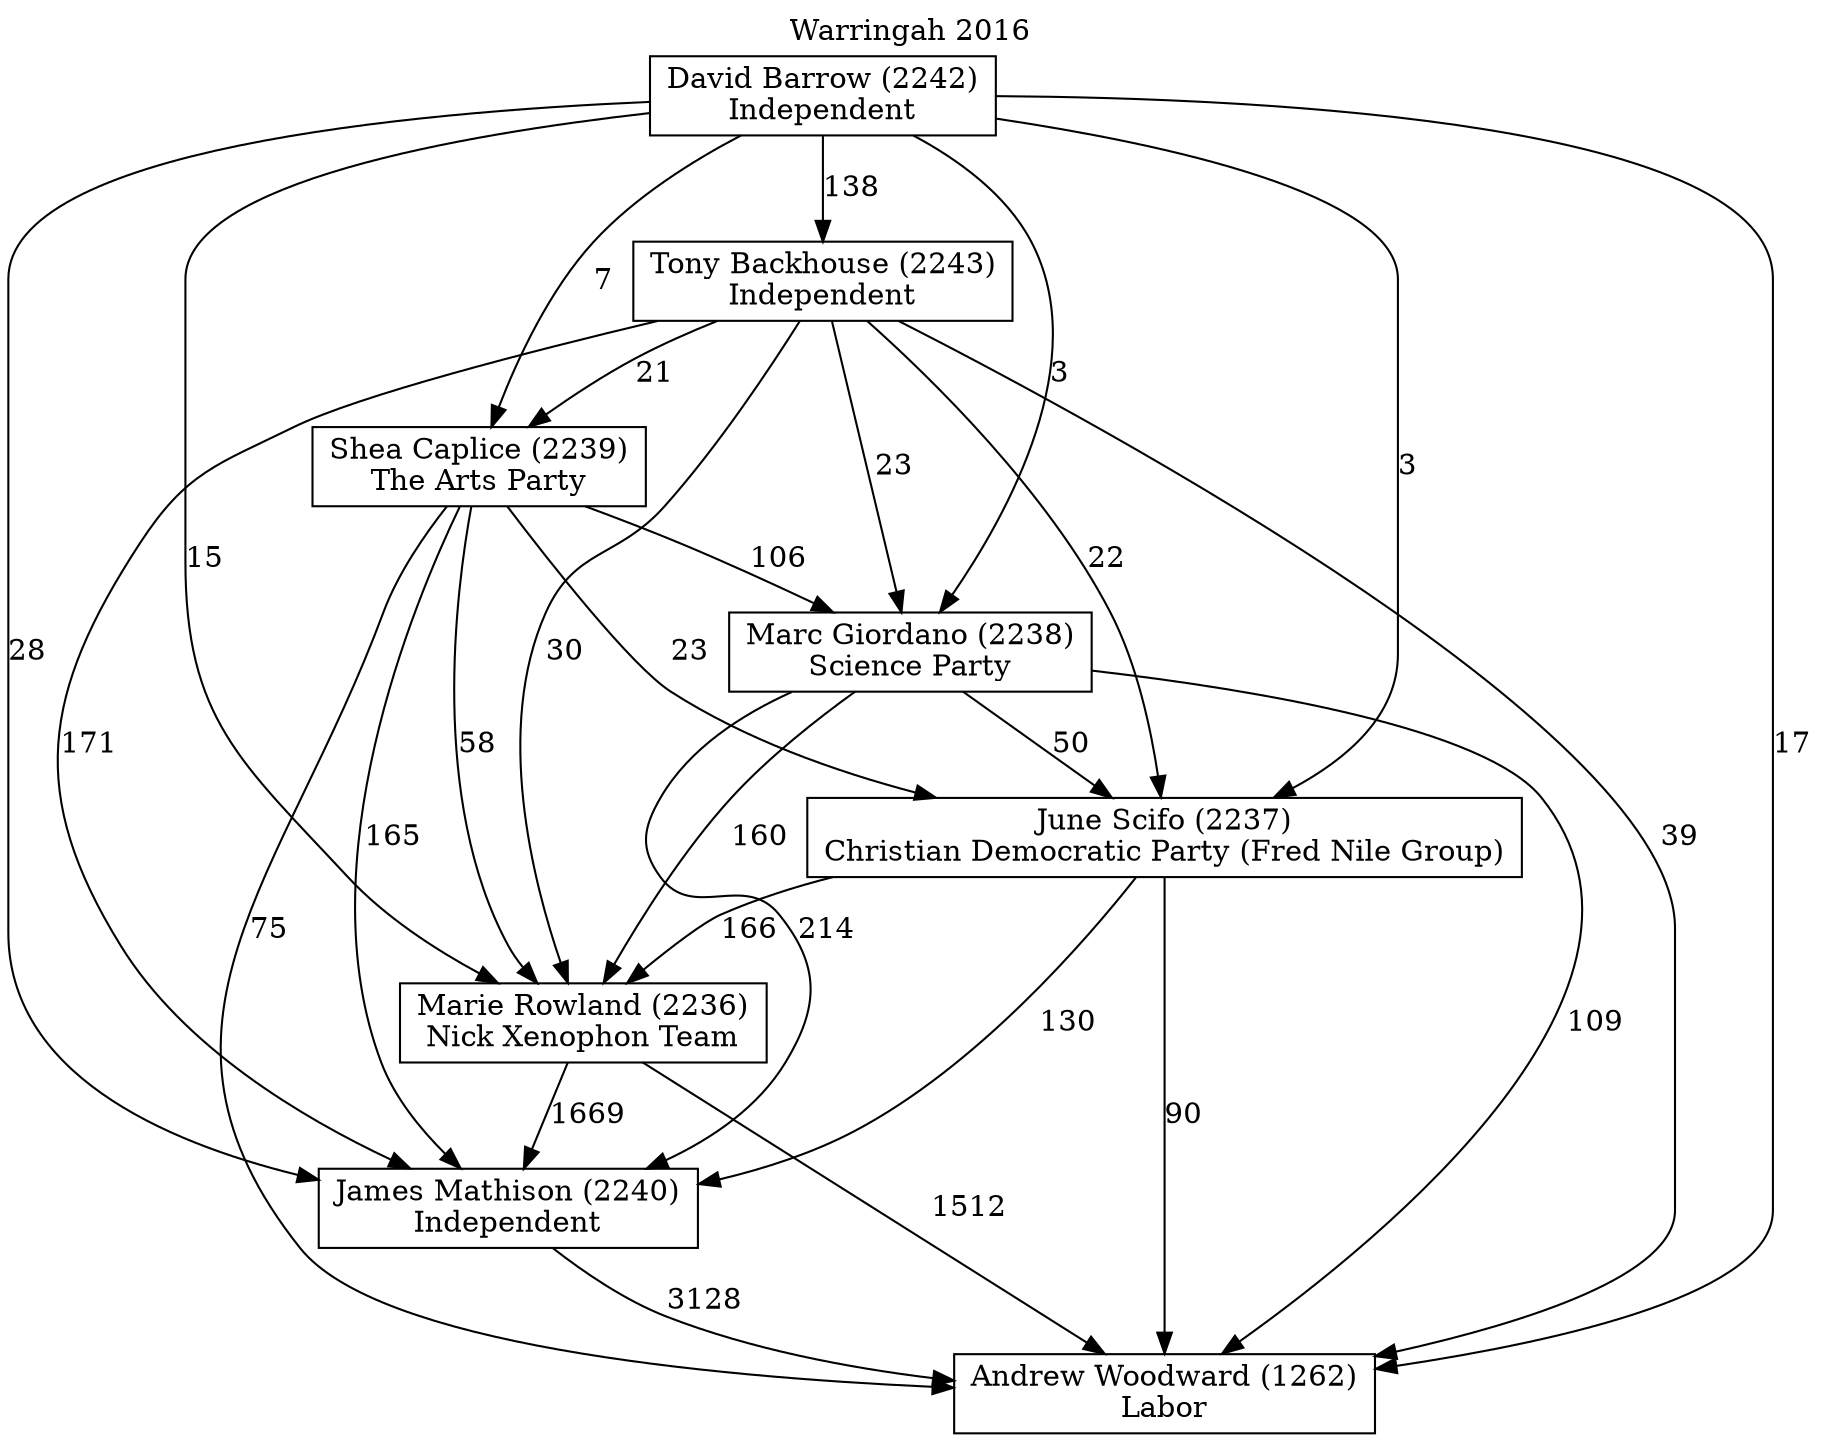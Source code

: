 // House preference flow
digraph "Andrew Woodward (1262)_Warringah_2016" {
	graph [label="Warringah 2016" labelloc=t mclimit=10]
	node [shape=box]
	"Tony Backhouse (2243)" [label="Tony Backhouse (2243)
Independent"]
	"Andrew Woodward (1262)" [label="Andrew Woodward (1262)
Labor"]
	"Marc Giordano (2238)" [label="Marc Giordano (2238)
Science Party"]
	"Shea Caplice (2239)" [label="Shea Caplice (2239)
The Arts Party"]
	"David Barrow (2242)" [label="David Barrow (2242)
Independent"]
	"June Scifo (2237)" [label="June Scifo (2237)
Christian Democratic Party (Fred Nile Group)"]
	"James Mathison (2240)" [label="James Mathison (2240)
Independent"]
	"Marie Rowland (2236)" [label="Marie Rowland (2236)
Nick Xenophon Team"]
	"David Barrow (2242)" -> "James Mathison (2240)" [label=28]
	"Shea Caplice (2239)" -> "James Mathison (2240)" [label=165]
	"Marie Rowland (2236)" -> "James Mathison (2240)" [label=1669]
	"Marc Giordano (2238)" -> "June Scifo (2237)" [label=50]
	"Tony Backhouse (2243)" -> "Shea Caplice (2239)" [label=21]
	"Tony Backhouse (2243)" -> "Marc Giordano (2238)" [label=23]
	"David Barrow (2242)" -> "Marc Giordano (2238)" [label=3]
	"Tony Backhouse (2243)" -> "June Scifo (2237)" [label=22]
	"David Barrow (2242)" -> "Tony Backhouse (2243)" [label=138]
	"Shea Caplice (2239)" -> "Marc Giordano (2238)" [label=106]
	"Marc Giordano (2238)" -> "James Mathison (2240)" [label=214]
	"Marc Giordano (2238)" -> "Marie Rowland (2236)" [label=160]
	"Marie Rowland (2236)" -> "Andrew Woodward (1262)" [label=1512]
	"David Barrow (2242)" -> "Shea Caplice (2239)" [label=7]
	"Tony Backhouse (2243)" -> "Andrew Woodward (1262)" [label=39]
	"June Scifo (2237)" -> "Andrew Woodward (1262)" [label=90]
	"Shea Caplice (2239)" -> "Andrew Woodward (1262)" [label=75]
	"Marc Giordano (2238)" -> "Andrew Woodward (1262)" [label=109]
	"June Scifo (2237)" -> "Marie Rowland (2236)" [label=166]
	"Tony Backhouse (2243)" -> "James Mathison (2240)" [label=171]
	"Shea Caplice (2239)" -> "Marie Rowland (2236)" [label=58]
	"David Barrow (2242)" -> "Andrew Woodward (1262)" [label=17]
	"June Scifo (2237)" -> "James Mathison (2240)" [label=130]
	"Tony Backhouse (2243)" -> "Marie Rowland (2236)" [label=30]
	"David Barrow (2242)" -> "June Scifo (2237)" [label=3]
	"Shea Caplice (2239)" -> "June Scifo (2237)" [label=23]
	"James Mathison (2240)" -> "Andrew Woodward (1262)" [label=3128]
	"David Barrow (2242)" -> "Marie Rowland (2236)" [label=15]
}
